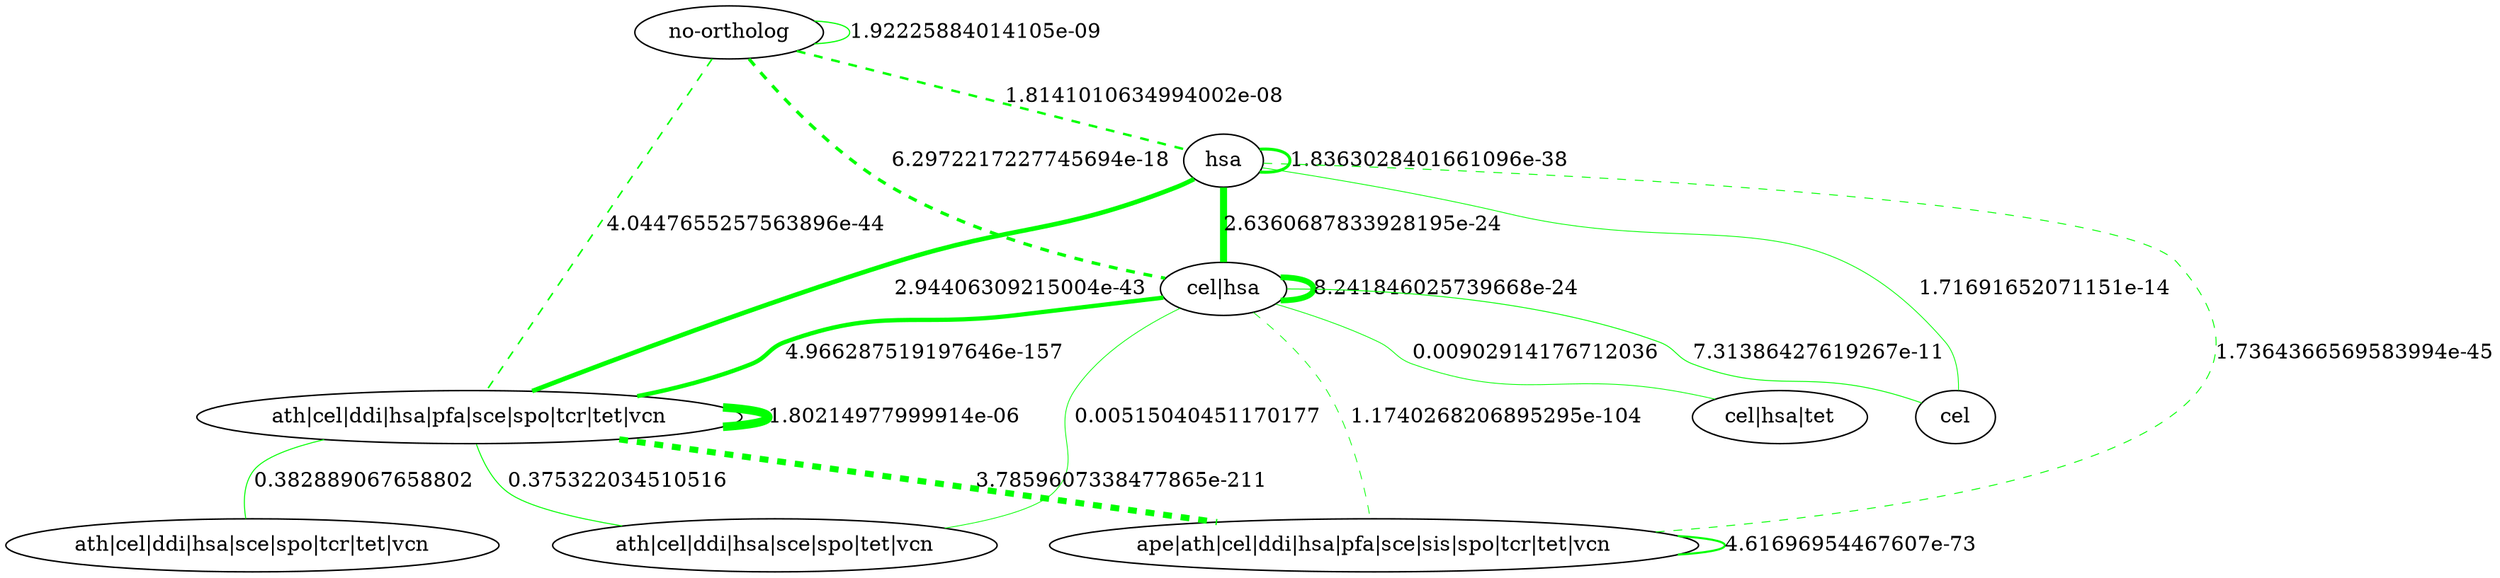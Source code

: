graph  {
"no-ortholog";
hsa;
"cel|hsa";
"ath|cel|ddi|hsa|pfa|sce|spo|tcr|tet|vcn";
cel;
"ape|ath|cel|ddi|hsa|pfa|sce|sis|spo|tcr|tet|vcn";
"cel|hsa|tet";
"ath|cel|ddi|hsa|sce|spo|tet|vcn";
"ath|cel|ddi|hsa|sce|spo|tcr|tet|vcn";
"no-ortholog" -- "no-ortholog"  [A="-----------------", B="-----------------", PROF_A="-----------------", PROF_Q="-----------------", color=green, expected_nab="196.7649", label="1.92225884014105e-09", nab=281, penwidth="0.8034080512351327", style=solid, taxa_A="no-ortholog", taxa_Q="no-ortholog", taxonomy_A=mixed, taxonomy_Q=mixed];
"no-ortholog" -- hsa  [A="-----------------", B="--------+--------", PROF_A="--------+--------", PROF_Q="-----------------", color=green, expected_nab="457.0144", label="1.8141010634994002e-08", nab=570, penwidth="1.6296889295516925", style=dashed, taxa_A=hsa, taxa_Q="no-ortholog", taxonomy_A=eukar, taxonomy_Q=mixed];
"no-ortholog" -- "cel|hsa"  [A="-----------------", B="----+---+--------", PROF_A="----+---+--------", PROF_Q="-----------------", color=green, expected_nab="577.9903", label="6.2972217227745694e-18", nab=770, penwidth="2.2015096065873747", style=dashed, taxa_A="cel|hsa", taxa_Q="no-ortholog", taxonomy_A=eukar, taxonomy_Q=mixed];
"no-ortholog" -- "ath|cel|ddi|hsa|pfa|sce|spo|tcr|tet|vcn"  [A="-----------------", B="-+--+-+-++-+-++++", PROF_A="-+--+-+-++-+-++++", PROF_Q="-----------------", color=green, expected_nab="656.9615", label="4.0447655257563896e-44", nab=364, penwidth="1.0407136322049406", style=dashed, taxa_A="ath|cel|ddi|hsa|pfa|sce|spo|tcr|tet|vcn", taxa_Q="no-ortholog", taxonomy_A=eukar, taxonomy_Q=mixed];
hsa -- hsa  [A="--------+--------", B="--------+--------", PROF_A="--------+--------", PROF_Q="--------+--------", color=green, expected_nab="1061.4806", label="1.8363028401661096e-38", nab=710, penwidth="2.02996340347667", style=solid, taxa_A=hsa, taxa_Q=hsa, taxonomy_A=eukar, taxonomy_Q=eukar];
hsa -- cel  [A="--------+--------", B="----+------------", PROF_A="----+------------", PROF_Q="--------+--------", color=green, expected_nab="109.0183", label="1.71691652071151e-14", nab=190, penwidth="0.5432296431838975", style=solid, taxa_A=cel, taxa_Q=hsa, taxonomy_A=eukar, taxonomy_Q=eukar];
hsa -- "cel|hsa"  [A="--------+--------", B="----+---+--------", PROF_A="----+---+--------", PROF_Q="--------+--------", color=green, expected_nab="1342.4643", label="2.6360687833928195e-24", nab=1671, penwidth="4.777561756633119", style=solid, taxa_A="cel|hsa", taxa_Q=hsa, taxonomy_A=eukar, taxonomy_Q=eukar];
hsa -- "ath|cel|ddi|hsa|pfa|sce|spo|tcr|tet|vcn"  [A="--------+--------", B="-+--+-+-++-+-++++", PROF_A="-+--+-+-++-+-++++", PROF_Q="--------+--------", color=green, expected_nab="1525.886", label="2.94406309215004e-43", nab=1087, penwidth="3.1078453796889294", style=solid, taxa_A="ath|cel|ddi|hsa|pfa|sce|spo|tcr|tet|vcn", taxa_Q=hsa, taxonomy_A=eukar, taxonomy_Q=eukar];
hsa -- "ape|ath|cel|ddi|hsa|pfa|sce|sis|spo|tcr|tet|vcn"  [A="--------+--------", B="++--+-+-++-++++++", PROF_A="++--+-+-++-++++++", PROF_Q="--------+--------", color=green, expected_nab="468.7169", label="1.7364366569583994e-45", nab=216, penwidth="0.6175663311985362", style=dashed, taxa_A="ape|ath|cel|ddi|hsa|pfa|sce|sis|spo|tcr|tet|vcn", taxa_Q=hsa, taxonomy_A=mixed, taxonomy_Q=eukar];
"cel|hsa" -- cel  [A="----+------------", B="----+---+--------", PROF_A="----+---+--------", PROF_Q="----+------------", color=green, expected_nab="137.8764", label="7.31386427619267e-11", nab=212, penwidth="0.6061299176578225", style=solid, taxa_A="cel|hsa", taxa_Q=cel, taxonomy_A=eukar, taxonomy_Q=eukar];
"cel|hsa" -- "cel|hsa"  [A="----+---+--------", B="----+---+--------", PROF_A="----+---+--------", PROF_Q="----+---+--------", color=green, expected_nab="1697.8271", label="8.241846025739668e-24", nab=1359, penwidth="3.885521500457457", style=solid, taxa_A="cel|hsa", taxa_Q="cel|hsa", taxonomy_A=eukar, taxonomy_Q=eukar];
"cel|hsa" -- "cel|hsa|tet"  [A="----+---+--------", B="----+---+------+-", PROF_A="----+---+------+-", PROF_Q="----+---+--------", color=green, expected_nab="155.6368", label="0.00902914176712036", nab=186, penwidth="0.5317932296431839", style=solid, taxa_A="cel|hsa|tet", taxa_Q="cel|hsa", taxonomy_A=eukar, taxonomy_Q=eukar];
"cel|hsa" -- "ath|cel|ddi|hsa|sce|spo|tet|vcn"  [A="----+---+--------", B="-+--+-+-+--+-+-++", PROF_A="-+--+-+-+--+-+-++", PROF_Q="----+---+--------", color=green, expected_nab="217.798", label="0.00515040451170177", nab=181, penwidth="0.5174977127172918", style=solid, taxa_A="ath|cel|ddi|hsa|sce|spo|tet|vcn", taxa_Q="cel|hsa", taxonomy_A=eukar, taxonomy_Q=eukar];
"cel|hsa" -- "ath|cel|ddi|hsa|pfa|sce|spo|tcr|tet|vcn"  [A="----+---+--------", B="-+--+-+-++-+-++++", PROF_A="-+--+-+-++-+-++++", PROF_Q="----+---+--------", color=green, expected_nab="1929.8022", label="4.966287519197646e-157", nab=1015, penwidth="2.9019899359560837", style=solid, taxa_A="ath|cel|ddi|hsa|pfa|sce|spo|tcr|tet|vcn", taxa_Q="cel|hsa", taxonomy_A=eukar, taxonomy_Q=eukar];
"cel|hsa" -- "ape|ath|cel|ddi|hsa|pfa|sce|sis|spo|tcr|tet|vcn"  [A="----+---+--------", B="++--+-+-++-++++++", PROF_A="++--+-+-++-++++++", PROF_Q="----+---+--------", color=green, expected_nab="592.7906", label="1.1740268206895295e-104", nab=179, penwidth="0.511779505946935", style=dashed, taxa_A="ape|ath|cel|ddi|hsa|pfa|sce|sis|spo|tcr|tet|vcn", taxa_Q="cel|hsa", taxonomy_A=mixed, taxonomy_Q=eukar];
"ath|cel|ddi|hsa|pfa|sce|spo|tcr|tet|vcn" -- "ath|cel|ddi|hsa|sce|spo|tet|vcn"  [A="-+--+-+-+--+-+-++", B="-+--+-+-++-+-++++", PROF_A="-+--+-+-++-+-++++", PROF_Q="-+--+-+-+--+-+-++", color=green, expected_nab="247.5558", label="0.375322034510516", nab=235, penwidth="0.6718892955169258", style=solid, taxa_A="ath|cel|ddi|hsa|pfa|sce|spo|tcr|tet|vcn", taxa_Q="ath|cel|ddi|hsa|sce|spo|tet|vcn", taxonomy_A=eukar, taxonomy_Q=eukar];
"ath|cel|ddi|hsa|pfa|sce|spo|tcr|tet|vcn" -- "ath|cel|ddi|hsa|sce|spo|tcr|tet|vcn"  [A="-+--+-+-+--+-++++", B="-+--+-+-++-+-++++", PROF_A="-+--+-+-++-+-++++", PROF_Q="-+--+-+-+--+-++++", color=green, expected_nab="223.2961", label="0.382889067658802", nab=235, penwidth="0.6718892955169258", style=solid, taxa_A="ath|cel|ddi|hsa|pfa|sce|spo|tcr|tet|vcn", taxa_Q="ath|cel|ddi|hsa|sce|spo|tcr|tet|vcn", taxonomy_A=eukar, taxonomy_Q=eukar];
"ath|cel|ddi|hsa|pfa|sce|spo|tcr|tet|vcn" -- "ath|cel|ddi|hsa|pfa|sce|spo|tcr|tet|vcn"  [A="-+--+-+-++-+-++++", B="-+--+-+-++-+-++++", PROF_A="-+--+-+-++-+-++++", PROF_Q="-+--+-+-++-+-++++", color=green, expected_nab="2193.4722", label="1.80214977999914e-06", nab=2011, penwidth="5.749656907593779", style=solid, taxa_A="ath|cel|ddi|hsa|pfa|sce|spo|tcr|tet|vcn", taxa_Q="ath|cel|ddi|hsa|pfa|sce|spo|tcr|tet|vcn", taxonomy_A=eukar, taxonomy_Q=eukar];
"ath|cel|ddi|hsa|pfa|sce|spo|tcr|tet|vcn" -- "ape|ath|cel|ddi|hsa|pfa|sce|sis|spo|tcr|tet|vcn"  [A="-+--+-+-++-+-++++", B="++--+-+-++-++++++", PROF_A="++--+-+-++-++++++", PROF_Q="-+--+-+-++-+-++++", color=green, expected_nab="673.784", label="3.7859607338477865e-211", nab=1457, penwidth="4.16571363220494", style=dashed, taxa_A="ape|ath|cel|ddi|hsa|pfa|sce|sis|spo|tcr|tet|vcn", taxa_Q="ath|cel|ddi|hsa|pfa|sce|spo|tcr|tet|vcn", taxonomy_A=mixed, taxonomy_Q=eukar];
"ape|ath|cel|ddi|hsa|pfa|sce|sis|spo|tcr|tet|vcn" -- "ape|ath|cel|ddi|hsa|pfa|sce|sis|spo|tcr|tet|vcn"  [A="++--+-+-++-++++++", B="++--+-+-++-++++++", PROF_A="++--+-+-++-++++++", PROF_Q="++--+-+-++-++++++", color=green, expected_nab="206.9709", label="4.61696954467607e-73", nab=490, penwidth="1.4009606587374202", style=solid, taxa_A="ape|ath|cel|ddi|hsa|pfa|sce|sis|spo|tcr|tet|vcn", taxa_Q="ape|ath|cel|ddi|hsa|pfa|sce|sis|spo|tcr|tet|vcn", taxonomy_A=mixed, taxonomy_Q=mixed];
}
